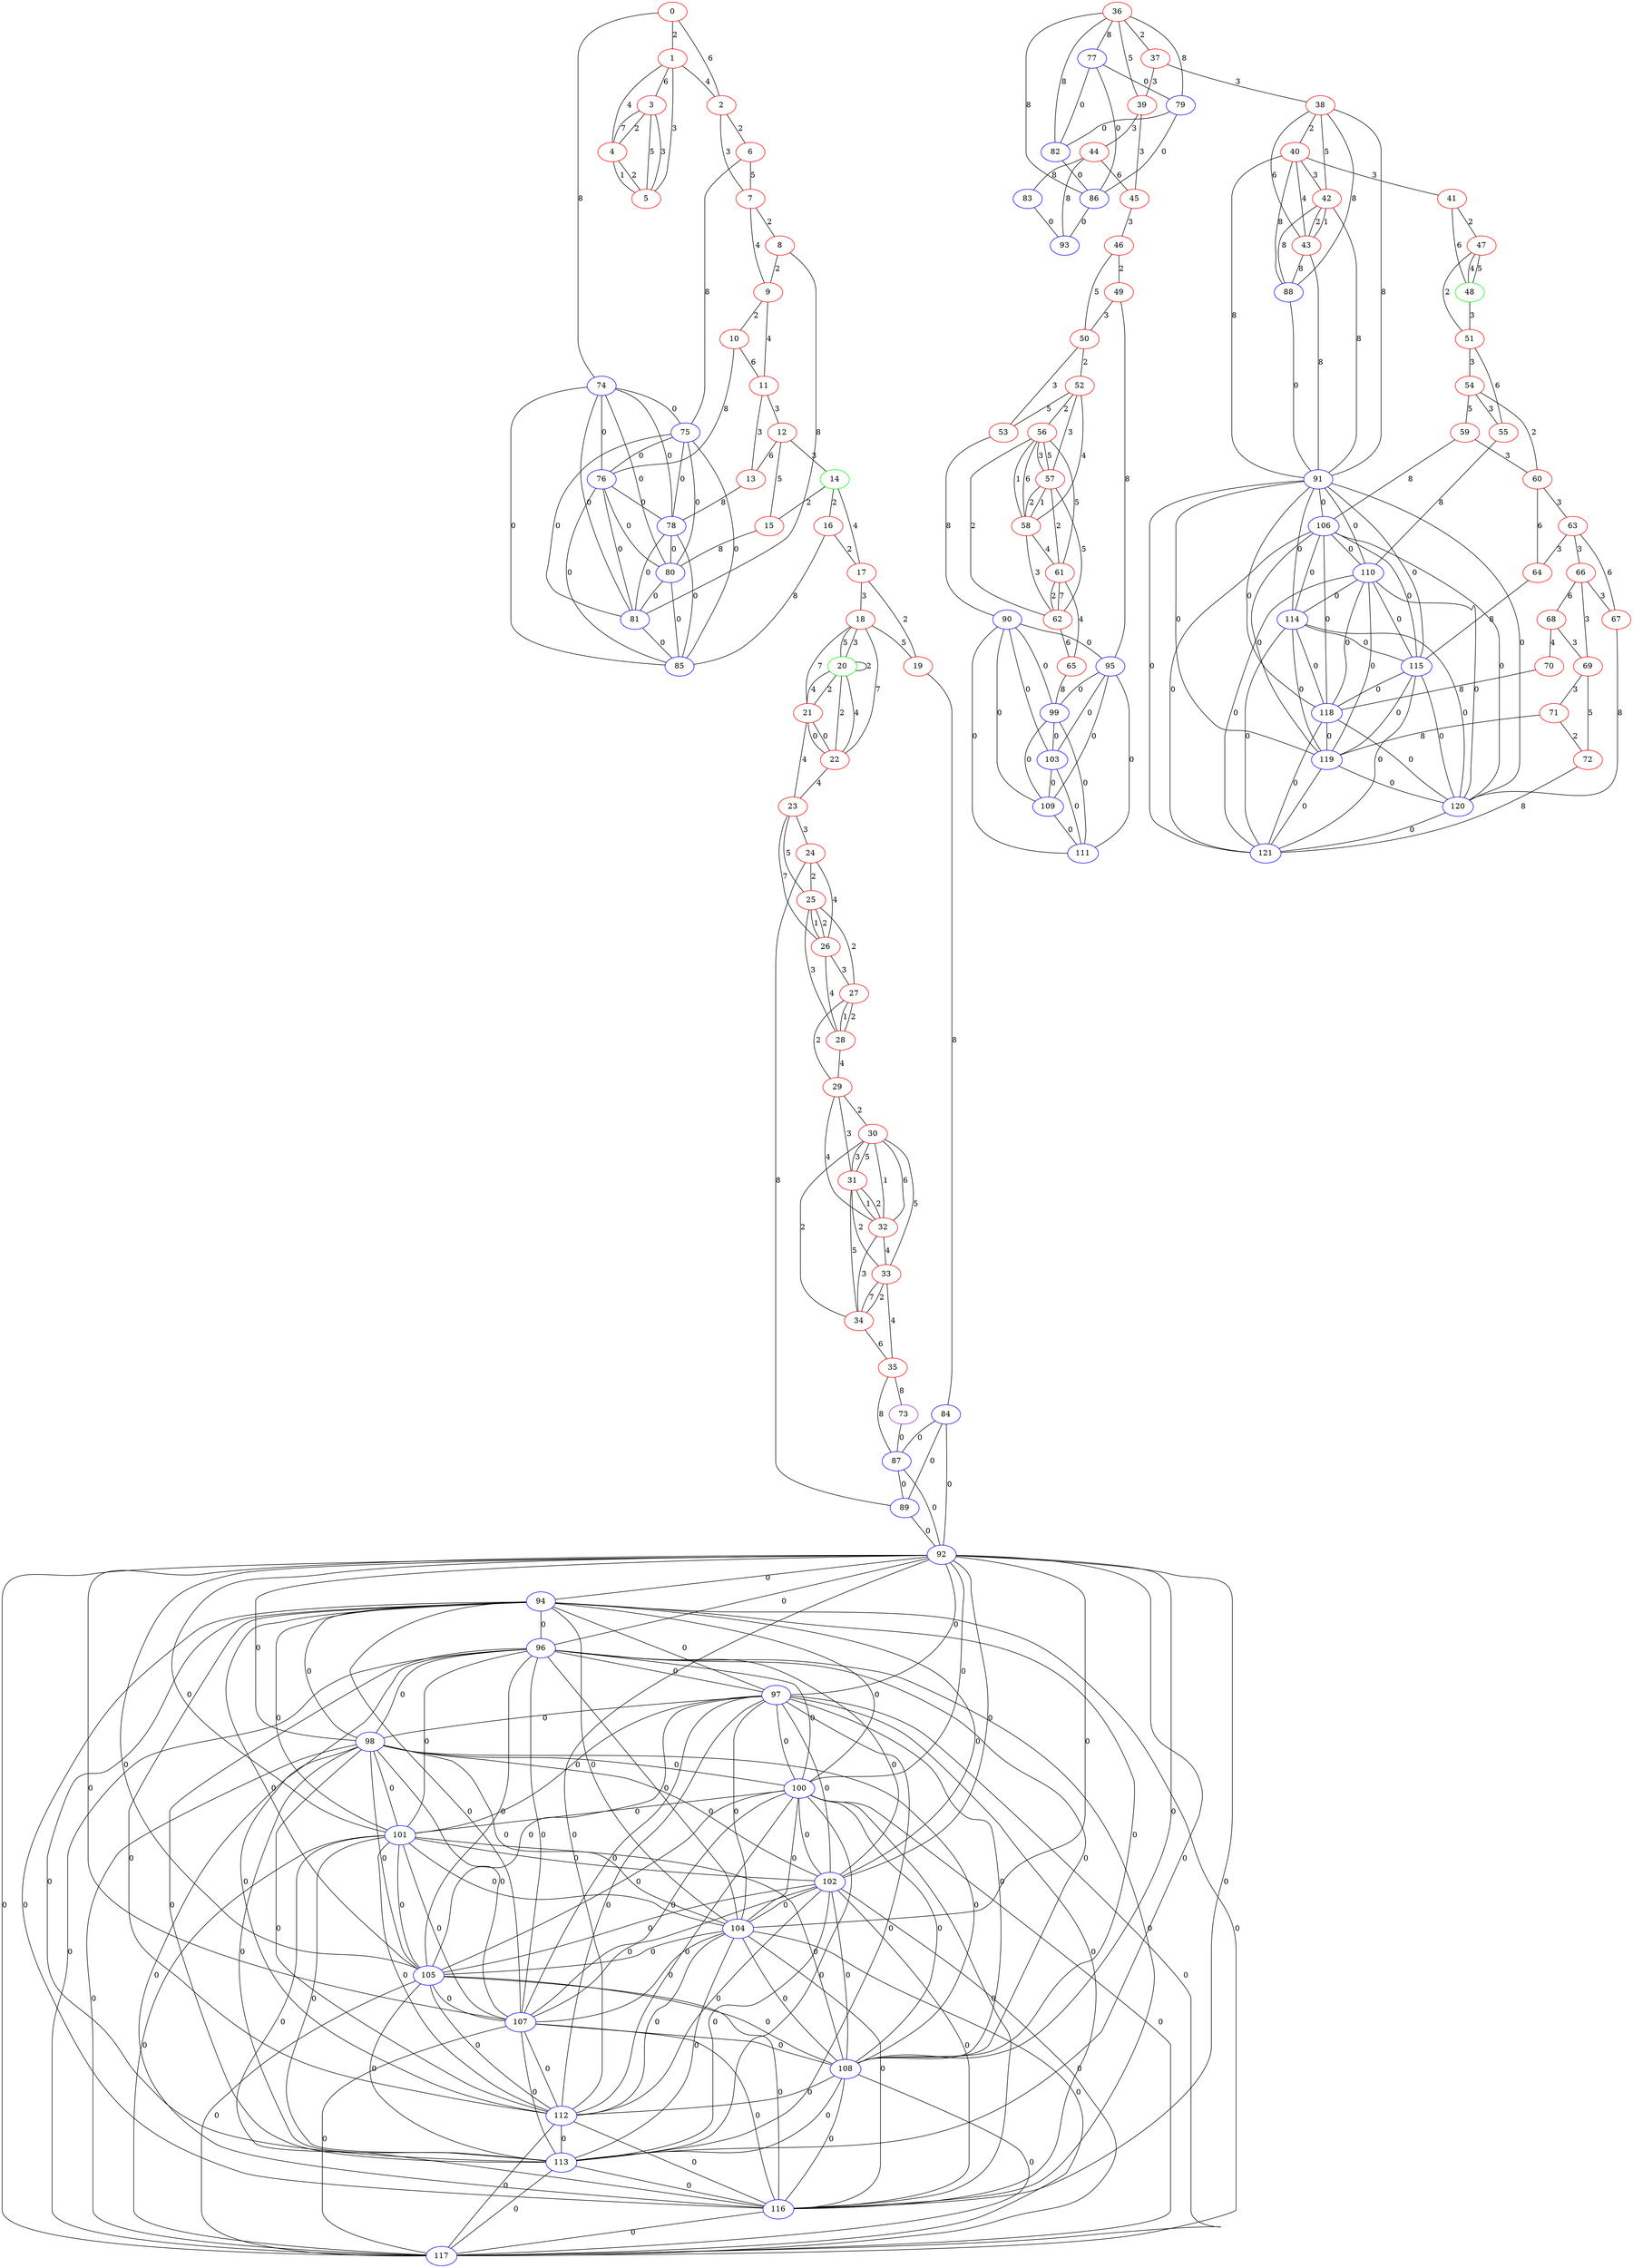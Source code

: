 graph "" {
0 [color=red, weight=1];
1 [color=red, weight=1];
2 [color=red, weight=1];
3 [color=red, weight=1];
4 [color=red, weight=1];
5 [color=red, weight=1];
6 [color=red, weight=1];
7 [color=red, weight=1];
8 [color=red, weight=1];
9 [color=red, weight=1];
10 [color=red, weight=1];
11 [color=red, weight=1];
12 [color=red, weight=1];
13 [color=red, weight=1];
14 [color=green, weight=2];
15 [color=red, weight=1];
16 [color=red, weight=1];
17 [color=red, weight=1];
18 [color=red, weight=1];
19 [color=red, weight=1];
20 [color=green, weight=2];
21 [color=red, weight=1];
22 [color=red, weight=1];
23 [color=red, weight=1];
24 [color=red, weight=1];
25 [color=red, weight=1];
26 [color=red, weight=1];
27 [color=red, weight=1];
28 [color=red, weight=1];
29 [color=red, weight=1];
30 [color=red, weight=1];
31 [color=red, weight=1];
32 [color=red, weight=1];
33 [color=red, weight=1];
34 [color=red, weight=1];
35 [color=red, weight=1];
36 [color=red, weight=1];
37 [color=red, weight=1];
38 [color=red, weight=1];
39 [color=red, weight=1];
40 [color=red, weight=1];
41 [color=red, weight=1];
42 [color=red, weight=1];
43 [color=red, weight=1];
44 [color=red, weight=1];
45 [color=red, weight=1];
46 [color=red, weight=1];
47 [color=red, weight=1];
48 [color=green, weight=2];
49 [color=red, weight=1];
50 [color=red, weight=1];
51 [color=red, weight=1];
52 [color=red, weight=1];
53 [color=red, weight=1];
54 [color=red, weight=1];
55 [color=red, weight=1];
56 [color=red, weight=1];
57 [color=red, weight=1];
58 [color=red, weight=1];
59 [color=red, weight=1];
60 [color=red, weight=1];
61 [color=red, weight=1];
62 [color=red, weight=1];
63 [color=red, weight=1];
64 [color=red, weight=1];
65 [color=red, weight=1];
66 [color=red, weight=1];
67 [color=red, weight=1];
68 [color=red, weight=1];
69 [color=red, weight=1];
70 [color=red, weight=1];
71 [color=red, weight=1];
72 [color=red, weight=1];
73 [color=purple, weight=4];
74 [color=blue, weight=3];
75 [color=blue, weight=3];
76 [color=blue, weight=3];
77 [color=blue, weight=3];
78 [color=blue, weight=3];
79 [color=blue, weight=3];
80 [color=blue, weight=3];
81 [color=blue, weight=3];
82 [color=blue, weight=3];
83 [color=blue, weight=3];
84 [color=blue, weight=3];
85 [color=blue, weight=3];
86 [color=blue, weight=3];
87 [color=blue, weight=3];
88 [color=blue, weight=3];
89 [color=blue, weight=3];
90 [color=blue, weight=3];
91 [color=blue, weight=3];
92 [color=blue, weight=3];
93 [color=blue, weight=3];
94 [color=blue, weight=3];
95 [color=blue, weight=3];
96 [color=blue, weight=3];
97 [color=blue, weight=3];
98 [color=blue, weight=3];
99 [color=blue, weight=3];
100 [color=blue, weight=3];
101 [color=blue, weight=3];
102 [color=blue, weight=3];
103 [color=blue, weight=3];
104 [color=blue, weight=3];
105 [color=blue, weight=3];
106 [color=blue, weight=3];
107 [color=blue, weight=3];
108 [color=blue, weight=3];
109 [color=blue, weight=3];
110 [color=blue, weight=3];
111 [color=blue, weight=3];
112 [color=blue, weight=3];
113 [color=blue, weight=3];
114 [color=blue, weight=3];
115 [color=blue, weight=3];
116 [color=blue, weight=3];
117 [color=blue, weight=3];
118 [color=blue, weight=3];
119 [color=blue, weight=3];
120 [color=blue, weight=3];
121 [color=blue, weight=3];
0 -- 1  [key=0, label=2];
0 -- 2  [key=0, label=6];
0 -- 74  [key=0, label=8];
1 -- 2  [key=0, label=4];
1 -- 3  [key=0, label=6];
1 -- 4  [key=0, label=4];
1 -- 5  [key=0, label=3];
2 -- 6  [key=0, label=2];
2 -- 7  [key=0, label=3];
3 -- 4  [key=0, label=7];
3 -- 4  [key=1, label=2];
3 -- 5  [key=0, label=5];
3 -- 5  [key=1, label=3];
4 -- 5  [key=0, label=2];
4 -- 5  [key=1, label=1];
6 -- 75  [key=0, label=8];
6 -- 7  [key=0, label=5];
7 -- 8  [key=0, label=2];
7 -- 9  [key=0, label=4];
8 -- 9  [key=0, label=2];
8 -- 81  [key=0, label=8];
9 -- 10  [key=0, label=2];
9 -- 11  [key=0, label=4];
10 -- 11  [key=0, label=6];
10 -- 76  [key=0, label=8];
11 -- 12  [key=0, label=3];
11 -- 13  [key=0, label=3];
12 -- 13  [key=0, label=6];
12 -- 14  [key=0, label=3];
12 -- 15  [key=0, label=5];
13 -- 78  [key=0, label=8];
14 -- 16  [key=0, label=2];
14 -- 17  [key=0, label=4];
14 -- 15  [key=0, label=2];
15 -- 80  [key=0, label=8];
16 -- 17  [key=0, label=2];
16 -- 85  [key=0, label=8];
17 -- 18  [key=0, label=3];
17 -- 19  [key=0, label=2];
18 -- 19  [key=0, label=5];
18 -- 20  [key=0, label=3];
18 -- 20  [key=1, label=5];
18 -- 21  [key=0, label=7];
18 -- 22  [key=0, label=7];
19 -- 84  [key=0, label=8];
20 -- 20  [key=0, label=2];
20 -- 21  [key=0, label=4];
20 -- 21  [key=1, label=2];
20 -- 22  [key=0, label=4];
20 -- 22  [key=1, label=2];
21 -- 22  [key=0, label=0];
21 -- 22  [key=1, label=0];
21 -- 23  [key=0, label=4];
22 -- 23  [key=0, label=4];
23 -- 24  [key=0, label=3];
23 -- 25  [key=0, label=5];
23 -- 26  [key=0, label=7];
24 -- 25  [key=0, label=2];
24 -- 26  [key=0, label=4];
24 -- 89  [key=0, label=8];
25 -- 26  [key=0, label=2];
25 -- 26  [key=1, label=1];
25 -- 27  [key=0, label=2];
25 -- 28  [key=0, label=3];
26 -- 27  [key=0, label=3];
26 -- 28  [key=0, label=4];
27 -- 28  [key=0, label=1];
27 -- 28  [key=1, label=2];
27 -- 29  [key=0, label=2];
28 -- 29  [key=0, label=4];
29 -- 32  [key=0, label=4];
29 -- 30  [key=0, label=2];
29 -- 31  [key=0, label=3];
30 -- 32  [key=0, label=6];
30 -- 32  [key=1, label=1];
30 -- 33  [key=0, label=5];
30 -- 34  [key=0, label=2];
30 -- 31  [key=0, label=5];
30 -- 31  [key=1, label=3];
31 -- 32  [key=0, label=1];
31 -- 32  [key=1, label=2];
31 -- 33  [key=0, label=2];
31 -- 34  [key=0, label=5];
32 -- 33  [key=0, label=4];
32 -- 34  [key=0, label=3];
33 -- 34  [key=0, label=2];
33 -- 34  [key=1, label=7];
33 -- 35  [key=0, label=4];
34 -- 35  [key=0, label=6];
35 -- 87  [key=0, label=8];
35 -- 73  [key=0, label=8];
36 -- 37  [key=0, label=2];
36 -- 39  [key=0, label=5];
36 -- 77  [key=0, label=8];
36 -- 79  [key=0, label=8];
36 -- 82  [key=0, label=8];
36 -- 86  [key=0, label=8];
37 -- 38  [key=0, label=3];
37 -- 39  [key=0, label=3];
38 -- 40  [key=0, label=2];
38 -- 42  [key=0, label=5];
38 -- 43  [key=0, label=6];
38 -- 88  [key=0, label=8];
38 -- 91  [key=0, label=8];
39 -- 44  [key=0, label=3];
39 -- 45  [key=0, label=3];
40 -- 41  [key=0, label=3];
40 -- 42  [key=0, label=3];
40 -- 43  [key=0, label=4];
40 -- 88  [key=0, label=8];
40 -- 91  [key=0, label=8];
41 -- 48  [key=0, label=6];
41 -- 47  [key=0, label=2];
42 -- 88  [key=0, label=8];
42 -- 91  [key=0, label=8];
42 -- 43  [key=0, label=2];
42 -- 43  [key=1, label=1];
43 -- 88  [key=0, label=8];
43 -- 91  [key=0, label=8];
44 -- 83  [key=0, label=8];
44 -- 45  [key=0, label=6];
44 -- 93  [key=0, label=8];
45 -- 46  [key=0, label=3];
46 -- 49  [key=0, label=2];
46 -- 50  [key=0, label=5];
47 -- 48  [key=0, label=5];
47 -- 48  [key=1, label=4];
47 -- 51  [key=0, label=2];
48 -- 51  [key=0, label=3];
49 -- 50  [key=0, label=3];
49 -- 95  [key=0, label=8];
50 -- 52  [key=0, label=2];
50 -- 53  [key=0, label=3];
51 -- 54  [key=0, label=3];
51 -- 55  [key=0, label=6];
52 -- 56  [key=0, label=2];
52 -- 57  [key=0, label=3];
52 -- 58  [key=0, label=4];
52 -- 53  [key=0, label=5];
53 -- 90  [key=0, label=8];
54 -- 59  [key=0, label=5];
54 -- 60  [key=0, label=2];
54 -- 55  [key=0, label=3];
55 -- 110  [key=0, label=8];
56 -- 57  [key=0, label=5];
56 -- 57  [key=1, label=3];
56 -- 58  [key=0, label=6];
56 -- 58  [key=1, label=1];
56 -- 61  [key=0, label=5];
56 -- 62  [key=0, label=2];
57 -- 58  [key=0, label=1];
57 -- 58  [key=1, label=2];
57 -- 61  [key=0, label=2];
57 -- 62  [key=0, label=5];
58 -- 61  [key=0, label=4];
58 -- 62  [key=0, label=3];
59 -- 106  [key=0, label=8];
59 -- 60  [key=0, label=3];
60 -- 64  [key=0, label=6];
60 -- 63  [key=0, label=3];
61 -- 62  [key=0, label=7];
61 -- 62  [key=1, label=2];
61 -- 65  [key=0, label=4];
62 -- 65  [key=0, label=6];
63 -- 64  [key=0, label=3];
63 -- 66  [key=0, label=3];
63 -- 67  [key=0, label=6];
64 -- 115  [key=0, label=8];
65 -- 99  [key=0, label=8];
66 -- 67  [key=0, label=3];
66 -- 68  [key=0, label=6];
66 -- 69  [key=0, label=3];
67 -- 120  [key=0, label=8];
68 -- 69  [key=0, label=3];
68 -- 70  [key=0, label=4];
69 -- 72  [key=0, label=5];
69 -- 71  [key=0, label=3];
70 -- 118  [key=0, label=8];
71 -- 72  [key=0, label=2];
71 -- 119  [key=0, label=8];
72 -- 121  [key=0, label=8];
73 -- 87  [key=0, label=0];
74 -- 75  [key=0, label=0];
74 -- 76  [key=0, label=0];
74 -- 78  [key=0, label=0];
74 -- 80  [key=0, label=0];
74 -- 81  [key=0, label=0];
74 -- 85  [key=0, label=0];
75 -- 76  [key=0, label=0];
75 -- 78  [key=0, label=0];
75 -- 80  [key=0, label=0];
75 -- 81  [key=0, label=0];
75 -- 85  [key=0, label=0];
76 -- 78  [key=0, label=0];
76 -- 80  [key=0, label=0];
76 -- 81  [key=0, label=0];
76 -- 85  [key=0, label=0];
77 -- 82  [key=0, label=0];
77 -- 86  [key=0, label=0];
77 -- 79  [key=0, label=0];
78 -- 80  [key=0, label=0];
78 -- 81  [key=0, label=0];
78 -- 85  [key=0, label=0];
79 -- 82  [key=0, label=0];
79 -- 86  [key=0, label=0];
80 -- 81  [key=0, label=0];
80 -- 85  [key=0, label=0];
81 -- 85  [key=0, label=0];
82 -- 86  [key=0, label=0];
83 -- 93  [key=0, label=0];
84 -- 89  [key=0, label=0];
84 -- 92  [key=0, label=0];
84 -- 87  [key=0, label=0];
86 -- 93  [key=0, label=0];
87 -- 92  [key=0, label=0];
87 -- 89  [key=0, label=0];
88 -- 91  [key=0, label=0];
89 -- 92  [key=0, label=0];
90 -- 99  [key=0, label=0];
90 -- 103  [key=0, label=0];
90 -- 109  [key=0, label=0];
90 -- 111  [key=0, label=0];
90 -- 95  [key=0, label=0];
91 -- 110  [key=0, label=0];
91 -- 120  [key=0, label=0];
91 -- 114  [key=0, label=0];
91 -- 115  [key=0, label=0];
91 -- 118  [key=0, label=0];
91 -- 119  [key=0, label=0];
91 -- 121  [key=0, label=0];
91 -- 106  [key=0, label=0];
92 -- 96  [key=0, label=0];
92 -- 97  [key=0, label=0];
92 -- 98  [key=0, label=0];
92 -- 100  [key=0, label=0];
92 -- 101  [key=0, label=0];
92 -- 102  [key=0, label=0];
92 -- 104  [key=0, label=0];
92 -- 105  [key=0, label=0];
92 -- 107  [key=0, label=0];
92 -- 108  [key=0, label=0];
92 -- 112  [key=0, label=0];
92 -- 113  [key=0, label=0];
92 -- 116  [key=0, label=0];
92 -- 117  [key=0, label=0];
92 -- 94  [key=0, label=0];
94 -- 96  [key=0, label=0];
94 -- 97  [key=0, label=0];
94 -- 98  [key=0, label=0];
94 -- 100  [key=0, label=0];
94 -- 101  [key=0, label=0];
94 -- 102  [key=0, label=0];
94 -- 104  [key=0, label=0];
94 -- 105  [key=0, label=0];
94 -- 107  [key=0, label=0];
94 -- 108  [key=0, label=0];
94 -- 112  [key=0, label=0];
94 -- 113  [key=0, label=0];
94 -- 116  [key=0, label=0];
94 -- 117  [key=0, label=0];
95 -- 99  [key=0, label=0];
95 -- 103  [key=0, label=0];
95 -- 109  [key=0, label=0];
95 -- 111  [key=0, label=0];
96 -- 97  [key=0, label=0];
96 -- 98  [key=0, label=0];
96 -- 100  [key=0, label=0];
96 -- 101  [key=0, label=0];
96 -- 102  [key=0, label=0];
96 -- 104  [key=0, label=0];
96 -- 105  [key=0, label=0];
96 -- 107  [key=0, label=0];
96 -- 108  [key=0, label=0];
96 -- 112  [key=0, label=0];
96 -- 113  [key=0, label=0];
96 -- 116  [key=0, label=0];
96 -- 117  [key=0, label=0];
97 -- 98  [key=0, label=0];
97 -- 100  [key=0, label=0];
97 -- 101  [key=0, label=0];
97 -- 102  [key=0, label=0];
97 -- 104  [key=0, label=0];
97 -- 105  [key=0, label=0];
97 -- 107  [key=0, label=0];
97 -- 108  [key=0, label=0];
97 -- 112  [key=0, label=0];
97 -- 113  [key=0, label=0];
97 -- 116  [key=0, label=0];
97 -- 117  [key=0, label=0];
98 -- 100  [key=0, label=0];
98 -- 101  [key=0, label=0];
98 -- 102  [key=0, label=0];
98 -- 104  [key=0, label=0];
98 -- 105  [key=0, label=0];
98 -- 107  [key=0, label=0];
98 -- 108  [key=0, label=0];
98 -- 112  [key=0, label=0];
98 -- 113  [key=0, label=0];
98 -- 116  [key=0, label=0];
98 -- 117  [key=0, label=0];
99 -- 103  [key=0, label=0];
99 -- 109  [key=0, label=0];
99 -- 111  [key=0, label=0];
100 -- 101  [key=0, label=0];
100 -- 102  [key=0, label=0];
100 -- 104  [key=0, label=0];
100 -- 105  [key=0, label=0];
100 -- 107  [key=0, label=0];
100 -- 108  [key=0, label=0];
100 -- 112  [key=0, label=0];
100 -- 113  [key=0, label=0];
100 -- 116  [key=0, label=0];
100 -- 117  [key=0, label=0];
101 -- 102  [key=0, label=0];
101 -- 104  [key=0, label=0];
101 -- 105  [key=0, label=0];
101 -- 107  [key=0, label=0];
101 -- 108  [key=0, label=0];
101 -- 112  [key=0, label=0];
101 -- 113  [key=0, label=0];
101 -- 116  [key=0, label=0];
101 -- 117  [key=0, label=0];
102 -- 104  [key=0, label=0];
102 -- 105  [key=0, label=0];
102 -- 107  [key=0, label=0];
102 -- 108  [key=0, label=0];
102 -- 112  [key=0, label=0];
102 -- 113  [key=0, label=0];
102 -- 116  [key=0, label=0];
102 -- 117  [key=0, label=0];
103 -- 111  [key=0, label=0];
103 -- 109  [key=0, label=0];
104 -- 105  [key=0, label=0];
104 -- 107  [key=0, label=0];
104 -- 108  [key=0, label=0];
104 -- 112  [key=0, label=0];
104 -- 113  [key=0, label=0];
104 -- 116  [key=0, label=0];
104 -- 117  [key=0, label=0];
105 -- 107  [key=0, label=0];
105 -- 108  [key=0, label=0];
105 -- 112  [key=0, label=0];
105 -- 113  [key=0, label=0];
105 -- 116  [key=0, label=0];
105 -- 117  [key=0, label=0];
106 -- 110  [key=0, label=0];
106 -- 114  [key=0, label=0];
106 -- 115  [key=0, label=0];
106 -- 118  [key=0, label=0];
106 -- 119  [key=0, label=0];
106 -- 120  [key=0, label=0];
106 -- 121  [key=0, label=0];
107 -- 108  [key=0, label=0];
107 -- 112  [key=0, label=0];
107 -- 113  [key=0, label=0];
107 -- 116  [key=0, label=0];
107 -- 117  [key=0, label=0];
108 -- 112  [key=0, label=0];
108 -- 113  [key=0, label=0];
108 -- 116  [key=0, label=0];
108 -- 117  [key=0, label=0];
109 -- 111  [key=0, label=0];
110 -- 119  [key=0, label=0];
110 -- 114  [key=0, label=0];
110 -- 115  [key=0, label=0];
110 -- 118  [key=0, label=0];
110 -- 120  [key=0, label=0];
110 -- 121  [key=0, label=0];
112 -- 113  [key=0, label=0];
112 -- 116  [key=0, label=0];
112 -- 117  [key=0, label=0];
113 -- 116  [key=0, label=0];
113 -- 117  [key=0, label=0];
114 -- 115  [key=0, label=0];
114 -- 118  [key=0, label=0];
114 -- 119  [key=0, label=0];
114 -- 120  [key=0, label=0];
114 -- 121  [key=0, label=0];
115 -- 118  [key=0, label=0];
115 -- 119  [key=0, label=0];
115 -- 120  [key=0, label=0];
115 -- 121  [key=0, label=0];
116 -- 117  [key=0, label=0];
118 -- 119  [key=0, label=0];
118 -- 120  [key=0, label=0];
118 -- 121  [key=0, label=0];
119 -- 120  [key=0, label=0];
119 -- 121  [key=0, label=0];
120 -- 121  [key=0, label=0];
}
